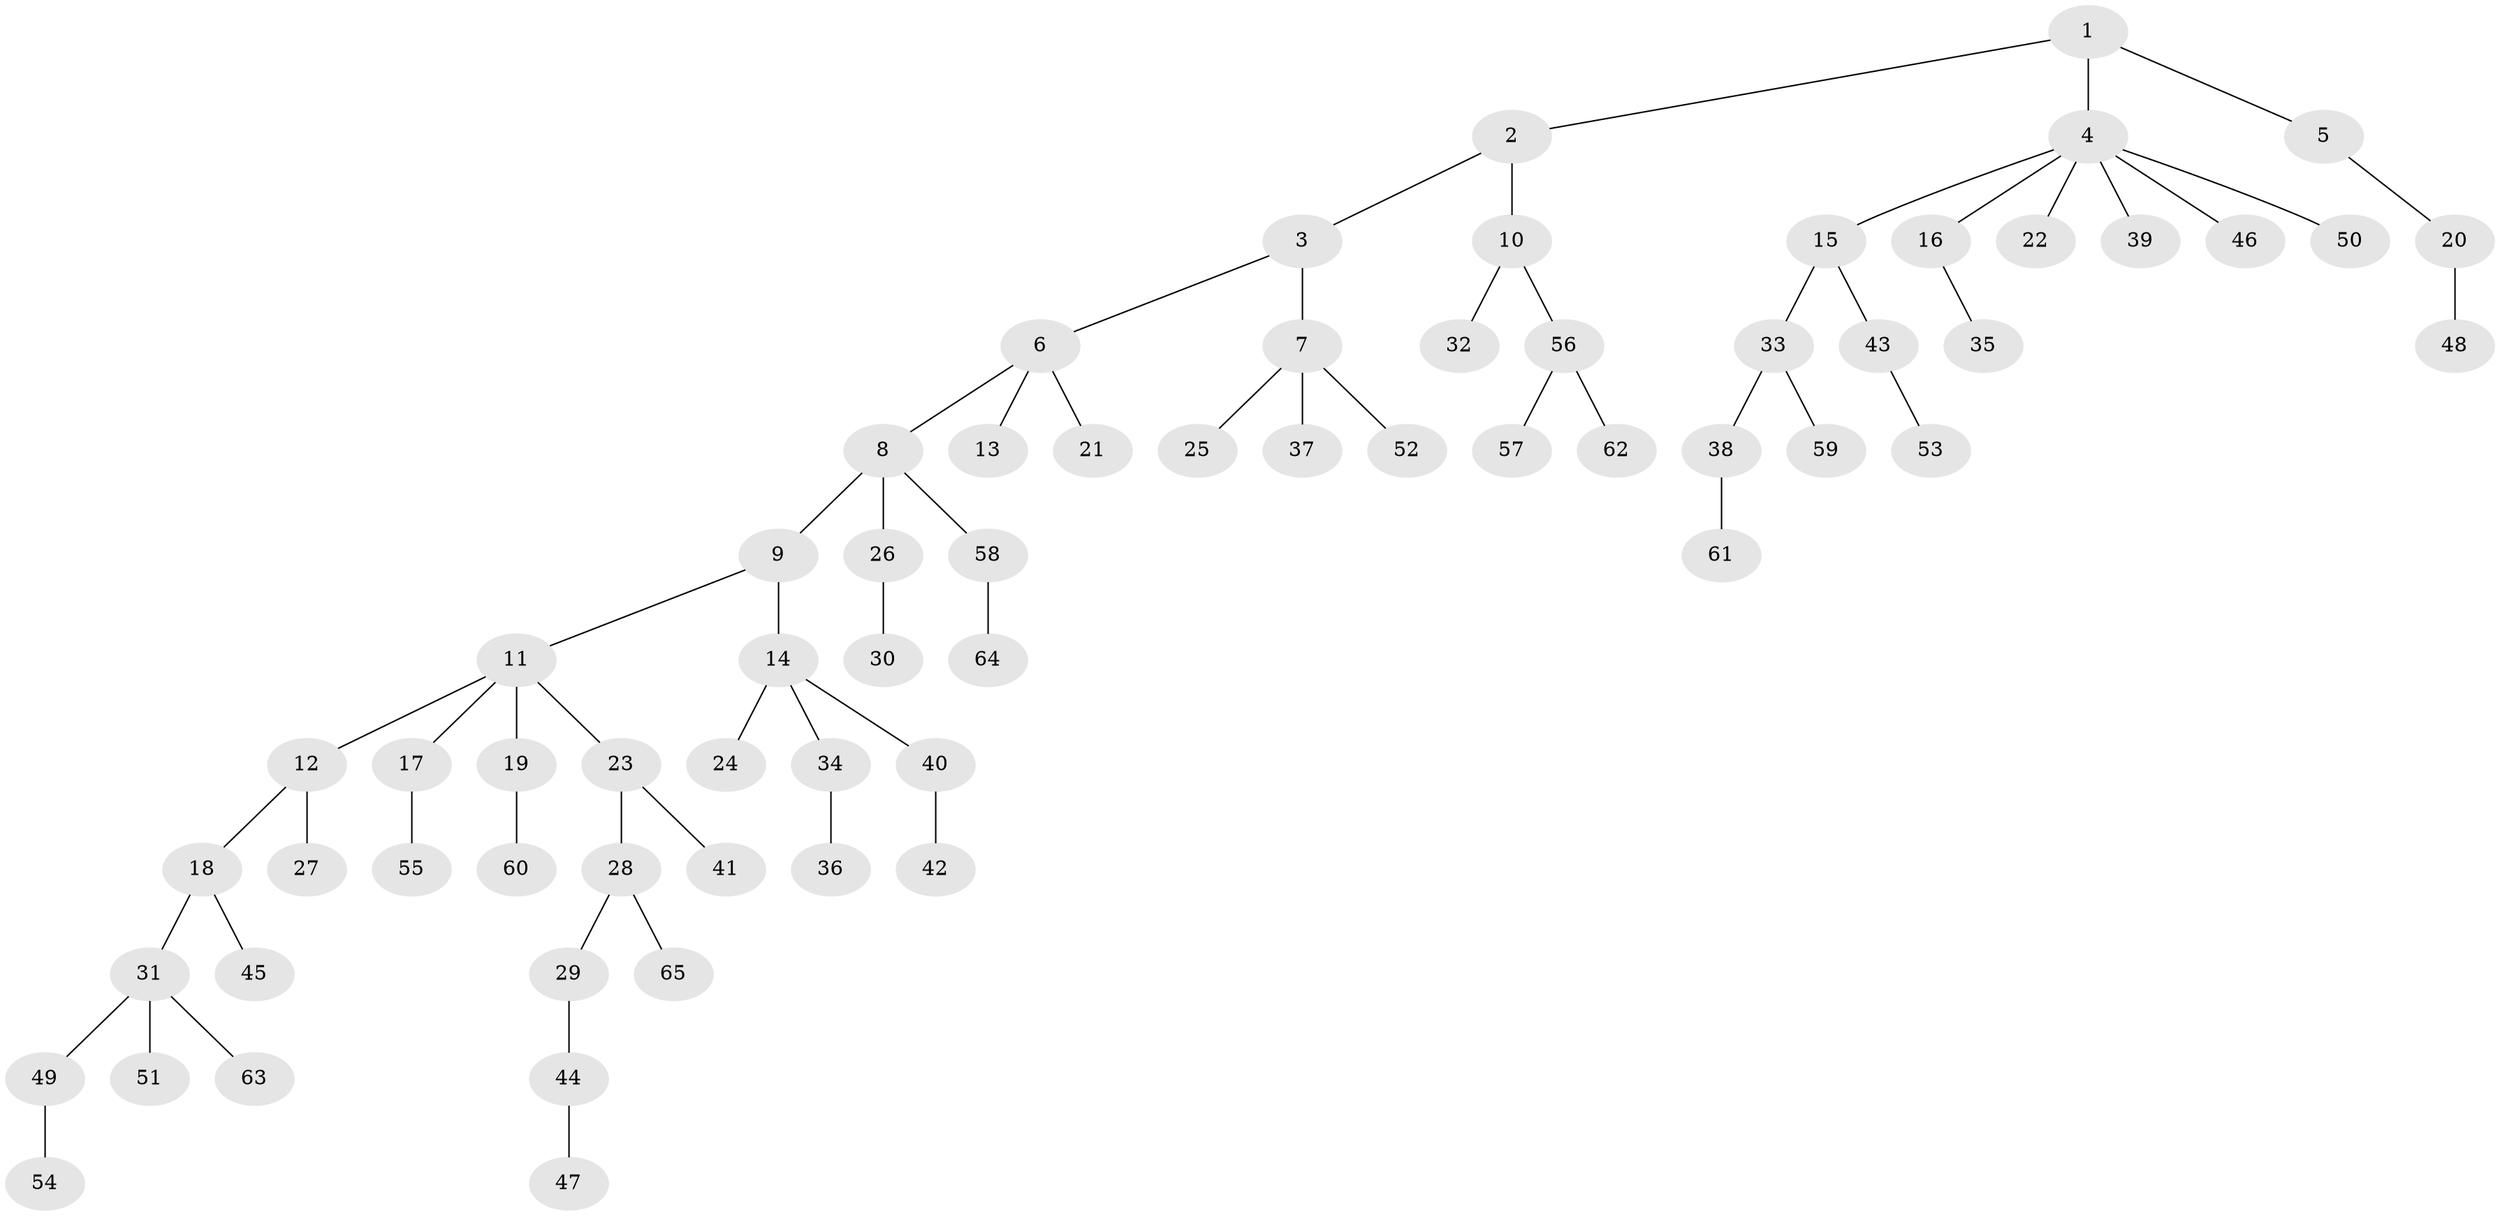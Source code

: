 // coarse degree distribution, {3: 0.19148936170212766, 6: 0.02127659574468085, 2: 0.2553191489361702, 4: 0.0425531914893617, 5: 0.02127659574468085, 1: 0.46808510638297873}
// Generated by graph-tools (version 1.1) at 2025/52/03/04/25 22:52:01]
// undirected, 65 vertices, 64 edges
graph export_dot {
  node [color=gray90,style=filled];
  1;
  2;
  3;
  4;
  5;
  6;
  7;
  8;
  9;
  10;
  11;
  12;
  13;
  14;
  15;
  16;
  17;
  18;
  19;
  20;
  21;
  22;
  23;
  24;
  25;
  26;
  27;
  28;
  29;
  30;
  31;
  32;
  33;
  34;
  35;
  36;
  37;
  38;
  39;
  40;
  41;
  42;
  43;
  44;
  45;
  46;
  47;
  48;
  49;
  50;
  51;
  52;
  53;
  54;
  55;
  56;
  57;
  58;
  59;
  60;
  61;
  62;
  63;
  64;
  65;
  1 -- 2;
  1 -- 4;
  1 -- 5;
  2 -- 3;
  2 -- 10;
  3 -- 6;
  3 -- 7;
  4 -- 15;
  4 -- 16;
  4 -- 22;
  4 -- 39;
  4 -- 46;
  4 -- 50;
  5 -- 20;
  6 -- 8;
  6 -- 13;
  6 -- 21;
  7 -- 25;
  7 -- 37;
  7 -- 52;
  8 -- 9;
  8 -- 26;
  8 -- 58;
  9 -- 11;
  9 -- 14;
  10 -- 32;
  10 -- 56;
  11 -- 12;
  11 -- 17;
  11 -- 19;
  11 -- 23;
  12 -- 18;
  12 -- 27;
  14 -- 24;
  14 -- 34;
  14 -- 40;
  15 -- 33;
  15 -- 43;
  16 -- 35;
  17 -- 55;
  18 -- 31;
  18 -- 45;
  19 -- 60;
  20 -- 48;
  23 -- 28;
  23 -- 41;
  26 -- 30;
  28 -- 29;
  28 -- 65;
  29 -- 44;
  31 -- 49;
  31 -- 51;
  31 -- 63;
  33 -- 38;
  33 -- 59;
  34 -- 36;
  38 -- 61;
  40 -- 42;
  43 -- 53;
  44 -- 47;
  49 -- 54;
  56 -- 57;
  56 -- 62;
  58 -- 64;
}
